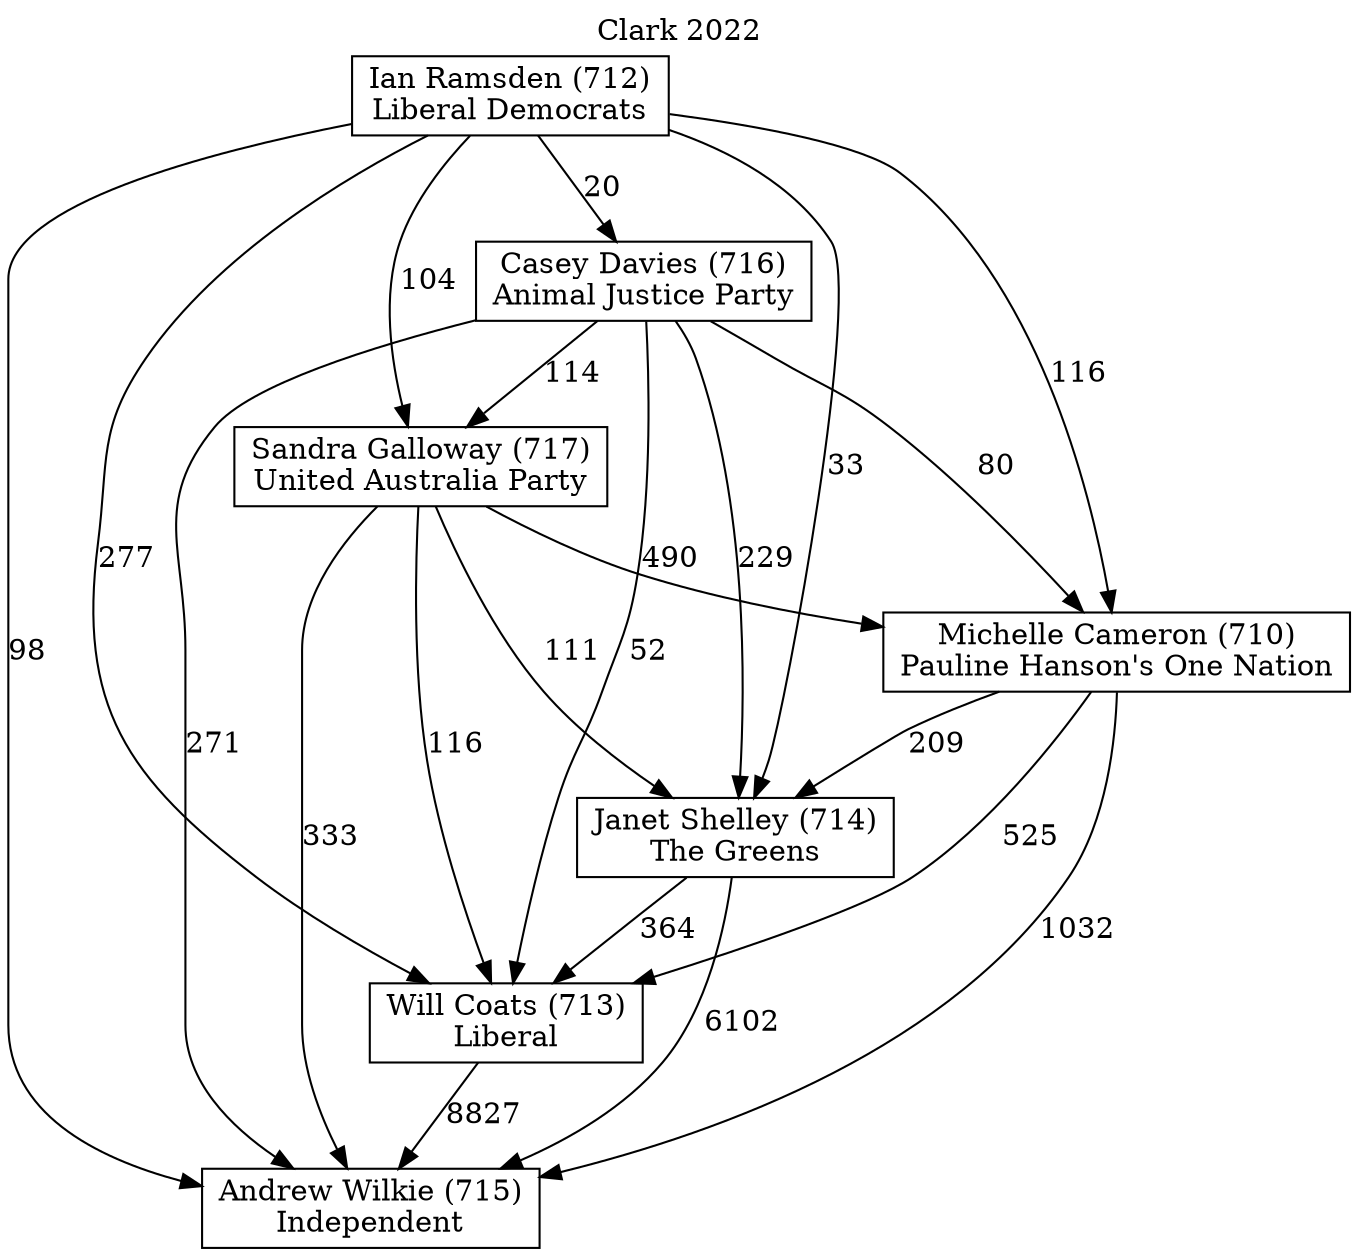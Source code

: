 // House preference flow
digraph "Andrew Wilkie (715)_Clark_2022" {
	graph [label="Clark 2022" labelloc=t mclimit=10]
	node [shape=box]
	"Andrew Wilkie (715)" [label="Andrew Wilkie (715)
Independent"]
	"Will Coats (713)" [label="Will Coats (713)
Liberal"]
	"Janet Shelley (714)" [label="Janet Shelley (714)
The Greens"]
	"Michelle Cameron (710)" [label="Michelle Cameron (710)
Pauline Hanson's One Nation"]
	"Sandra Galloway (717)" [label="Sandra Galloway (717)
United Australia Party"]
	"Casey Davies (716)" [label="Casey Davies (716)
Animal Justice Party"]
	"Ian Ramsden (712)" [label="Ian Ramsden (712)
Liberal Democrats"]
	"Will Coats (713)" -> "Andrew Wilkie (715)" [label=8827]
	"Janet Shelley (714)" -> "Will Coats (713)" [label=364]
	"Michelle Cameron (710)" -> "Janet Shelley (714)" [label=209]
	"Sandra Galloway (717)" -> "Michelle Cameron (710)" [label=490]
	"Casey Davies (716)" -> "Sandra Galloway (717)" [label=114]
	"Ian Ramsden (712)" -> "Casey Davies (716)" [label=20]
	"Janet Shelley (714)" -> "Andrew Wilkie (715)" [label=6102]
	"Michelle Cameron (710)" -> "Andrew Wilkie (715)" [label=1032]
	"Sandra Galloway (717)" -> "Andrew Wilkie (715)" [label=333]
	"Casey Davies (716)" -> "Andrew Wilkie (715)" [label=271]
	"Ian Ramsden (712)" -> "Andrew Wilkie (715)" [label=98]
	"Ian Ramsden (712)" -> "Sandra Galloway (717)" [label=104]
	"Casey Davies (716)" -> "Michelle Cameron (710)" [label=80]
	"Ian Ramsden (712)" -> "Michelle Cameron (710)" [label=116]
	"Sandra Galloway (717)" -> "Janet Shelley (714)" [label=111]
	"Casey Davies (716)" -> "Janet Shelley (714)" [label=229]
	"Ian Ramsden (712)" -> "Janet Shelley (714)" [label=33]
	"Michelle Cameron (710)" -> "Will Coats (713)" [label=525]
	"Sandra Galloway (717)" -> "Will Coats (713)" [label=116]
	"Casey Davies (716)" -> "Will Coats (713)" [label=52]
	"Ian Ramsden (712)" -> "Will Coats (713)" [label=277]
}
